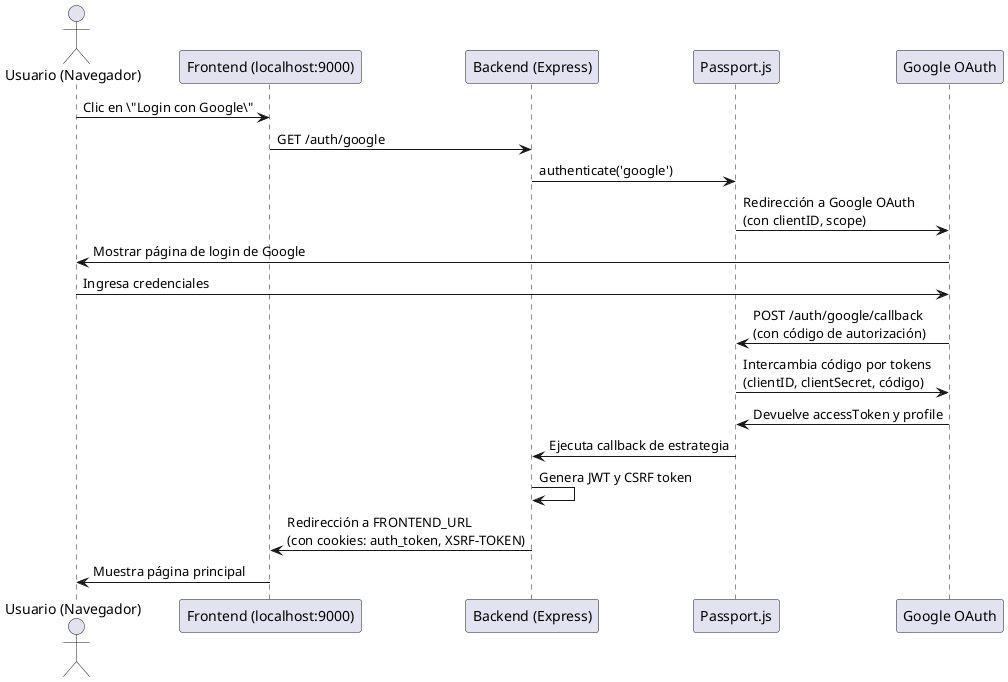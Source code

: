 @startuml GoogleAuthSequenceDiagram

actor Usuario as "Usuario (Navegador)"
participant "Frontend (localhost:9000)" as Frontend
participant "Backend (Express)" as Backend
participant "Passport.js" as Passport
participant "Google OAuth" as Google

Usuario -> Frontend: Clic en \"Login con Google\"
Frontend -> Backend: GET /auth/google
Backend -> Passport: authenticate('google')
Passport -> Google: Redirección a Google OAuth\n(con clientID, scope)
Google -> Usuario: Mostrar página de login de Google
Usuario -> Google: Ingresa credenciales
Google -> Passport: POST /auth/google/callback\n(con código de autorización)
Passport -> Google: Intercambia código por tokens\n(clientID, clientSecret, código)
Google -> Passport: Devuelve accessToken y profile
Passport -> Backend: Ejecuta callback de estrategia
Backend -> Backend: Genera JWT y CSRF token
Backend -> Frontend: Redirección a FRONTEND_URL\n(con cookies: auth_token, XSRF-TOKEN)
Frontend -> Usuario: Muestra página principal

@enduml